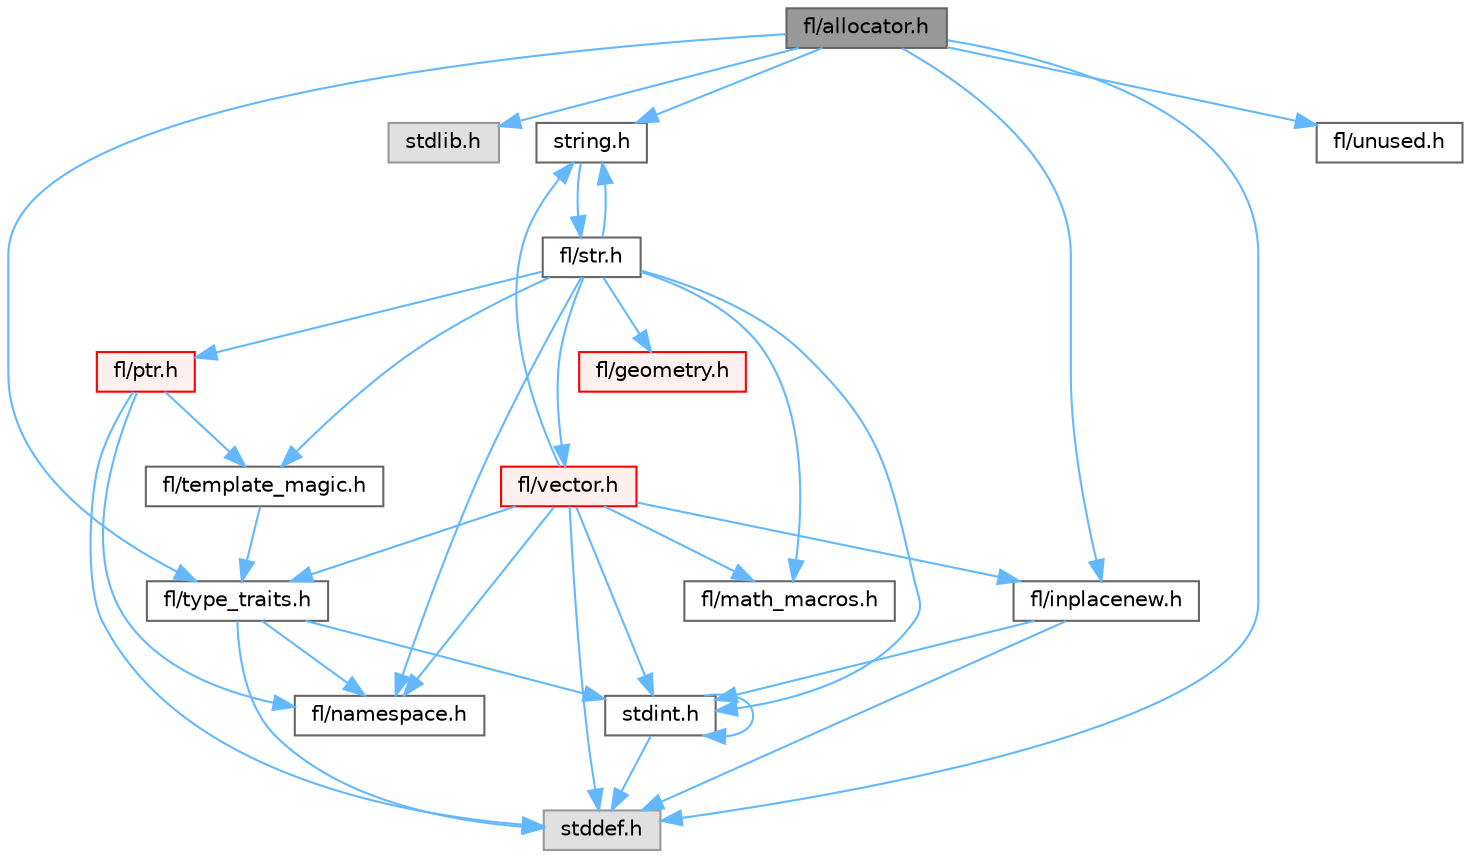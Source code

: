 digraph "fl/allocator.h"
{
 // INTERACTIVE_SVG=YES
 // LATEX_PDF_SIZE
  bgcolor="transparent";
  edge [fontname=Helvetica,fontsize=10,labelfontname=Helvetica,labelfontsize=10];
  node [fontname=Helvetica,fontsize=10,shape=box,height=0.2,width=0.4];
  Node1 [id="Node000001",label="fl/allocator.h",height=0.2,width=0.4,color="gray40", fillcolor="grey60", style="filled", fontcolor="black",tooltip=" "];
  Node1 -> Node2 [id="edge1_Node000001_Node000002",color="steelblue1",style="solid",tooltip=" "];
  Node2 [id="Node000002",label="stddef.h",height=0.2,width=0.4,color="grey60", fillcolor="#E0E0E0", style="filled",tooltip=" "];
  Node1 -> Node3 [id="edge2_Node000001_Node000003",color="steelblue1",style="solid",tooltip=" "];
  Node3 [id="Node000003",label="stdlib.h",height=0.2,width=0.4,color="grey60", fillcolor="#E0E0E0", style="filled",tooltip=" "];
  Node1 -> Node4 [id="edge3_Node000001_Node000004",color="steelblue1",style="solid",tooltip=" "];
  Node4 [id="Node000004",label="string.h",height=0.2,width=0.4,color="grey40", fillcolor="white", style="filled",URL="$da/d66/string_8h.html",tooltip=" "];
  Node4 -> Node5 [id="edge4_Node000004_Node000005",color="steelblue1",style="solid",tooltip=" "];
  Node5 [id="Node000005",label="fl/str.h",height=0.2,width=0.4,color="grey40", fillcolor="white", style="filled",URL="$d1/d93/str_8h.html",tooltip=" "];
  Node5 -> Node6 [id="edge5_Node000005_Node000006",color="steelblue1",style="solid",tooltip=" "];
  Node6 [id="Node000006",label="stdint.h",height=0.2,width=0.4,color="grey40", fillcolor="white", style="filled",URL="$df/dd8/stdint_8h.html",tooltip=" "];
  Node6 -> Node2 [id="edge6_Node000006_Node000002",color="steelblue1",style="solid",tooltip=" "];
  Node6 -> Node6 [id="edge7_Node000006_Node000006",color="steelblue1",style="solid",tooltip=" "];
  Node5 -> Node4 [id="edge8_Node000005_Node000004",color="steelblue1",style="solid",tooltip=" "];
  Node5 -> Node7 [id="edge9_Node000005_Node000007",color="steelblue1",style="solid",tooltip=" "];
  Node7 [id="Node000007",label="fl/geometry.h",height=0.2,width=0.4,color="red", fillcolor="#FFF0F0", style="filled",URL="$d4/d67/geometry_8h.html",tooltip=" "];
  Node5 -> Node12 [id="edge10_Node000005_Node000012",color="steelblue1",style="solid",tooltip=" "];
  Node12 [id="Node000012",label="fl/math_macros.h",height=0.2,width=0.4,color="grey40", fillcolor="white", style="filled",URL="$d8/db8/math__macros_8h.html",tooltip=" "];
  Node5 -> Node13 [id="edge11_Node000005_Node000013",color="steelblue1",style="solid",tooltip=" "];
  Node13 [id="Node000013",label="fl/namespace.h",height=0.2,width=0.4,color="grey40", fillcolor="white", style="filled",URL="$df/d2a/namespace_8h.html",tooltip="Implements the FastLED namespace macros."];
  Node5 -> Node14 [id="edge12_Node000005_Node000014",color="steelblue1",style="solid",tooltip=" "];
  Node14 [id="Node000014",label="fl/ptr.h",height=0.2,width=0.4,color="red", fillcolor="#FFF0F0", style="filled",URL="$dd/d98/ptr_8h.html",tooltip=" "];
  Node14 -> Node2 [id="edge13_Node000014_Node000002",color="steelblue1",style="solid",tooltip=" "];
  Node14 -> Node13 [id="edge14_Node000014_Node000013",color="steelblue1",style="solid",tooltip=" "];
  Node14 -> Node18 [id="edge15_Node000014_Node000018",color="steelblue1",style="solid",tooltip=" "];
  Node18 [id="Node000018",label="fl/template_magic.h",height=0.2,width=0.4,color="grey40", fillcolor="white", style="filled",URL="$d8/d0c/template__magic_8h.html",tooltip=" "];
  Node18 -> Node19 [id="edge16_Node000018_Node000019",color="steelblue1",style="solid",tooltip=" "];
  Node19 [id="Node000019",label="fl/type_traits.h",height=0.2,width=0.4,color="grey40", fillcolor="white", style="filled",URL="$df/d63/type__traits_8h.html",tooltip=" "];
  Node19 -> Node2 [id="edge17_Node000019_Node000002",color="steelblue1",style="solid",tooltip=" "];
  Node19 -> Node6 [id="edge18_Node000019_Node000006",color="steelblue1",style="solid",tooltip=" "];
  Node19 -> Node13 [id="edge19_Node000019_Node000013",color="steelblue1",style="solid",tooltip=" "];
  Node5 -> Node18 [id="edge20_Node000005_Node000018",color="steelblue1",style="solid",tooltip=" "];
  Node5 -> Node20 [id="edge21_Node000005_Node000020",color="steelblue1",style="solid",tooltip=" "];
  Node20 [id="Node000020",label="fl/vector.h",height=0.2,width=0.4,color="red", fillcolor="#FFF0F0", style="filled",URL="$d6/d68/vector_8h.html",tooltip=" "];
  Node20 -> Node2 [id="edge22_Node000020_Node000002",color="steelblue1",style="solid",tooltip=" "];
  Node20 -> Node6 [id="edge23_Node000020_Node000006",color="steelblue1",style="solid",tooltip=" "];
  Node20 -> Node4 [id="edge24_Node000020_Node000004",color="steelblue1",style="solid",tooltip=" "];
  Node20 -> Node12 [id="edge25_Node000020_Node000012",color="steelblue1",style="solid",tooltip=" "];
  Node20 -> Node13 [id="edge26_Node000020_Node000013",color="steelblue1",style="solid",tooltip=" "];
  Node20 -> Node19 [id="edge27_Node000020_Node000019",color="steelblue1",style="solid",tooltip=" "];
  Node20 -> Node16 [id="edge28_Node000020_Node000016",color="steelblue1",style="solid",tooltip=" "];
  Node16 [id="Node000016",label="fl/inplacenew.h",height=0.2,width=0.4,color="grey40", fillcolor="white", style="filled",URL="$db/d36/inplacenew_8h.html",tooltip=" "];
  Node16 -> Node2 [id="edge29_Node000016_Node000002",color="steelblue1",style="solid",tooltip=" "];
  Node16 -> Node6 [id="edge30_Node000016_Node000006",color="steelblue1",style="solid",tooltip=" "];
  Node1 -> Node16 [id="edge31_Node000001_Node000016",color="steelblue1",style="solid",tooltip=" "];
  Node1 -> Node19 [id="edge32_Node000001_Node000019",color="steelblue1",style="solid",tooltip=" "];
  Node1 -> Node23 [id="edge33_Node000001_Node000023",color="steelblue1",style="solid",tooltip=" "];
  Node23 [id="Node000023",label="fl/unused.h",height=0.2,width=0.4,color="grey40", fillcolor="white", style="filled",URL="$d8/d4b/unused_8h.html",tooltip=" "];
}
